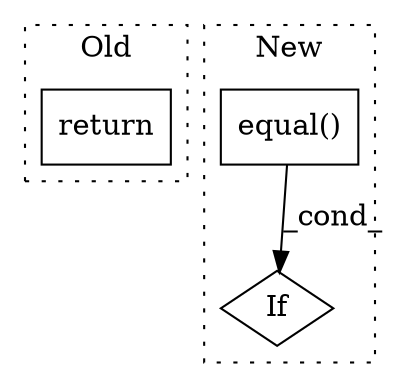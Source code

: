 digraph G {
subgraph cluster0 {
1 [label="return" a="93" s="215" l="7" shape="box"];
label = "Old";
style="dotted";
}
subgraph cluster1 {
2 [label="equal()" a="75" s="622,669" l="12,1" shape="box"];
3 [label="If" a="96" s="622" l="0" shape="diamond"];
label = "New";
style="dotted";
}
2 -> 3 [label="_cond_"];
}
